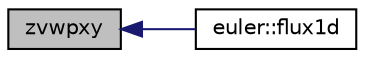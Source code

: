 digraph "zvwpxy"
{
 // INTERACTIVE_SVG=YES
  bgcolor="transparent";
  edge [fontname="Helvetica",fontsize="10",labelfontname="Helvetica",labelfontsize="10"];
  node [fontname="Helvetica",fontsize="10",shape=record];
  rankdir="LR";
  Node70 [label="zvwpxy",height=0.2,width=0.4,color="black", fillcolor="grey75", style="filled", fontcolor="black"];
  Node70 -> Node71 [dir="back",color="midnightblue",fontsize="10",style="solid",fontname="Helvetica"];
  Node71 [label="euler::flux1d",height=0.2,width=0.4,color="black",URL="$namespaceeuler.html#a75d1a7e992d0b046ee381c90d22d4c44",tooltip="Computes the inviscid fluxes in one dimension. "];
}
